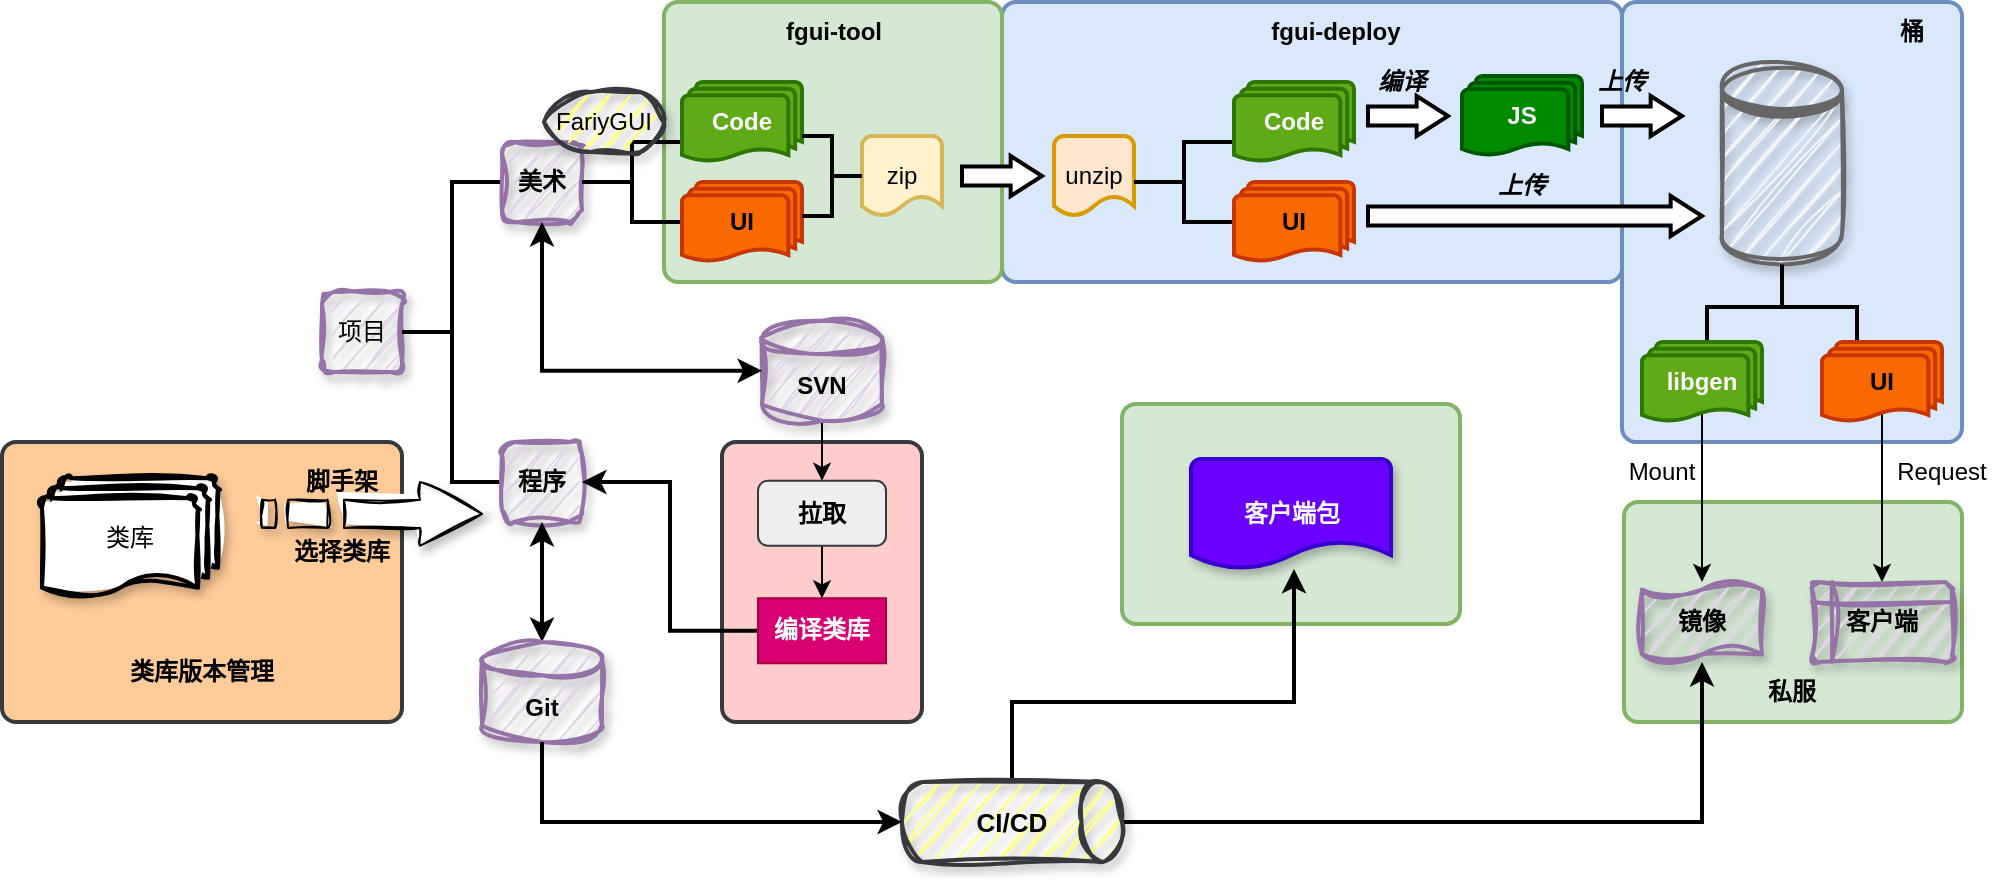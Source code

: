 <mxfile version="24.6.5" type="github">
  <diagram name="第 1 页" id="0kab6wrUSgYUvddVIIdW">
    <mxGraphModel dx="2261" dy="841" grid="1" gridSize="10" guides="1" tooltips="1" connect="1" arrows="1" fold="1" page="1" pageScale="1" pageWidth="827" pageHeight="1169" math="0" shadow="0">
      <root>
        <mxCell id="0" />
        <mxCell id="1" parent="0" />
        <mxCell id="4UdTQVk_SUVW9T-Mre9T-62" value="" style="rounded=1;whiteSpace=wrap;html=1;absoluteArcSize=1;arcSize=14;strokeWidth=2;labelBackgroundColor=none;fillColor=#ffcccc;strokeColor=#36393d;" vertex="1" parent="1">
          <mxGeometry x="240" y="300" width="100" height="140" as="geometry" />
        </mxCell>
        <mxCell id="4UdTQVk_SUVW9T-Mre9T-49" value="" style="rounded=1;whiteSpace=wrap;html=1;absoluteArcSize=1;arcSize=14;strokeWidth=2;strokeColor=#82b366;labelBackgroundColor=none;fillColor=#d5e8d4;" vertex="1" parent="1">
          <mxGeometry x="691" y="330" width="169" height="110" as="geometry" />
        </mxCell>
        <mxCell id="4UdTQVk_SUVW9T-Mre9T-48" value="" style="rounded=1;whiteSpace=wrap;html=1;absoluteArcSize=1;arcSize=14;strokeWidth=2;strokeColor=#6c8ebf;fillColor=#dae8fc;" vertex="1" parent="1">
          <mxGeometry x="690" y="80" width="170" height="220" as="geometry" />
        </mxCell>
        <mxCell id="4UdTQVk_SUVW9T-Mre9T-45" value="" style="rounded=1;whiteSpace=wrap;html=1;absoluteArcSize=1;arcSize=14;strokeWidth=2;strokeColor=#6c8ebf;fillColor=#dae8fc;" vertex="1" parent="1">
          <mxGeometry x="380" y="80" width="310" height="140" as="geometry" />
        </mxCell>
        <mxCell id="4UdTQVk_SUVW9T-Mre9T-44" value="" style="rounded=1;whiteSpace=wrap;html=1;absoluteArcSize=1;arcSize=14;strokeWidth=2;strokeColor=#82b366;labelBackgroundColor=none;fillColor=#d5e8d4;" vertex="1" parent="1">
          <mxGeometry x="211" y="80" width="169" height="140" as="geometry" />
        </mxCell>
        <mxCell id="4UdTQVk_SUVW9T-Mre9T-1" value="项目" style="rounded=1;whiteSpace=wrap;html=1;strokeWidth=2;sketch=1;curveFitting=1;jiggle=2;shadow=1;glass=0;fillColor=#e1d5e7;strokeColor=#9673a6;" vertex="1" parent="1">
          <mxGeometry x="40" y="225" width="40" height="40" as="geometry" />
        </mxCell>
        <mxCell id="4UdTQVk_SUVW9T-Mre9T-5" value="" style="strokeWidth=2;html=1;shape=mxgraph.flowchart.annotation_2;align=left;labelPosition=right;pointerEvents=1;" vertex="1" parent="1">
          <mxGeometry x="80" y="170" width="50" height="150" as="geometry" />
        </mxCell>
        <mxCell id="4UdTQVk_SUVW9T-Mre9T-6" value="美术" style="rounded=1;whiteSpace=wrap;html=1;strokeWidth=2;fontStyle=1;sketch=1;curveFitting=1;jiggle=2;shadow=1;fillColor=#e1d5e7;strokeColor=#9673a6;" vertex="1" parent="1">
          <mxGeometry x="130" y="150" width="40" height="40" as="geometry" />
        </mxCell>
        <mxCell id="4UdTQVk_SUVW9T-Mre9T-7" value="程序" style="rounded=1;whiteSpace=wrap;html=1;strokeWidth=2;fontStyle=1;glass=0;sketch=1;curveFitting=1;jiggle=2;shadow=1;fillColor=#e1d5e7;strokeColor=#9673a6;" vertex="1" parent="1">
          <mxGeometry x="130" y="300" width="40" height="40" as="geometry" />
        </mxCell>
        <mxCell id="4UdTQVk_SUVW9T-Mre9T-10" value="" style="strokeWidth=2;html=1;shape=mxgraph.flowchart.annotation_2;align=left;labelPosition=right;pointerEvents=1;" vertex="1" parent="1">
          <mxGeometry x="170" y="150" width="50" height="40" as="geometry" />
        </mxCell>
        <mxCell id="4UdTQVk_SUVW9T-Mre9T-12" value="Code" style="strokeWidth=2;html=1;shape=mxgraph.flowchart.multi-document;whiteSpace=wrap;fillColor=#60a917;fontColor=#ffffff;strokeColor=#2D7600;fontStyle=1" vertex="1" parent="1">
          <mxGeometry x="220" y="120" width="60" height="40" as="geometry" />
        </mxCell>
        <mxCell id="4UdTQVk_SUVW9T-Mre9T-13" value="UI" style="strokeWidth=2;html=1;shape=mxgraph.flowchart.multi-document;whiteSpace=wrap;fillColor=#fa6800;fontColor=#000000;strokeColor=#C73500;fontStyle=1" vertex="1" parent="1">
          <mxGeometry x="220" y="170" width="60" height="40" as="geometry" />
        </mxCell>
        <mxCell id="4UdTQVk_SUVW9T-Mre9T-14" value="zip" style="strokeWidth=2;html=1;shape=mxgraph.flowchart.document2;whiteSpace=wrap;size=0.25;fillColor=#fff2cc;strokeColor=#d6b656;" vertex="1" parent="1">
          <mxGeometry x="310" y="147" width="40" height="40" as="geometry" />
        </mxCell>
        <mxCell id="4UdTQVk_SUVW9T-Mre9T-15" value="" style="verticalLabelPosition=bottom;verticalAlign=top;html=1;strokeWidth=2;shape=mxgraph.arrows2.arrow;dy=0.53;dx=15.67;notch=0;" vertex="1" parent="1">
          <mxGeometry x="360" y="157" width="40" height="20" as="geometry" />
        </mxCell>
        <mxCell id="4UdTQVk_SUVW9T-Mre9T-17" value="" style="strokeWidth=2;html=1;shape=mxgraph.flowchart.annotation_2;align=left;labelPosition=right;pointerEvents=1;rotation=-180;" vertex="1" parent="1">
          <mxGeometry x="280" y="147" width="30" height="40" as="geometry" />
        </mxCell>
        <mxCell id="4UdTQVk_SUVW9T-Mre9T-19" value="unzip" style="strokeWidth=2;html=1;shape=mxgraph.flowchart.document2;whiteSpace=wrap;size=0.25;fillColor=#ffe6cc;strokeColor=#d79b00;" vertex="1" parent="1">
          <mxGeometry x="406" y="147" width="40" height="40" as="geometry" />
        </mxCell>
        <mxCell id="4UdTQVk_SUVW9T-Mre9T-20" value="" style="strokeWidth=2;html=1;shape=mxgraph.flowchart.annotation_2;align=left;labelPosition=right;pointerEvents=1;" vertex="1" parent="1">
          <mxGeometry x="446" y="150" width="50" height="40" as="geometry" />
        </mxCell>
        <mxCell id="4UdTQVk_SUVW9T-Mre9T-21" value="Code" style="strokeWidth=2;html=1;shape=mxgraph.flowchart.multi-document;whiteSpace=wrap;fillColor=#60a917;fontColor=#ffffff;strokeColor=#2D7600;fontStyle=1" vertex="1" parent="1">
          <mxGeometry x="496" y="120" width="60" height="40" as="geometry" />
        </mxCell>
        <mxCell id="4UdTQVk_SUVW9T-Mre9T-22" value="UI" style="strokeWidth=2;html=1;shape=mxgraph.flowchart.multi-document;whiteSpace=wrap;fillColor=#fa6800;fontColor=#000000;strokeColor=#C73500;fontStyle=1" vertex="1" parent="1">
          <mxGeometry x="496" y="170" width="60" height="40" as="geometry" />
        </mxCell>
        <mxCell id="4UdTQVk_SUVW9T-Mre9T-25" value="" style="verticalLabelPosition=bottom;verticalAlign=top;html=1;strokeWidth=2;shape=mxgraph.arrows2.arrow;dy=0.53;dx=15.67;notch=0;" vertex="1" parent="1">
          <mxGeometry x="563" y="127" width="40" height="20" as="geometry" />
        </mxCell>
        <mxCell id="4UdTQVk_SUVW9T-Mre9T-26" value="JS" style="strokeWidth=2;html=1;shape=mxgraph.flowchart.multi-document;whiteSpace=wrap;fillColor=#008a00;fontColor=#ffffff;strokeColor=#005700;fontStyle=1" vertex="1" parent="1">
          <mxGeometry x="610" y="117" width="60" height="40" as="geometry" />
        </mxCell>
        <mxCell id="4UdTQVk_SUVW9T-Mre9T-27" value="" style="shape=datastore;whiteSpace=wrap;html=1;strokeWidth=2;fillColor=#f5f5f5;fontColor=#333333;strokeColor=#666666;sketch=1;curveFitting=1;jiggle=2;shadow=1;" vertex="1" parent="1">
          <mxGeometry x="740" y="110" width="60" height="100" as="geometry" />
        </mxCell>
        <mxCell id="4UdTQVk_SUVW9T-Mre9T-30" value="" style="verticalLabelPosition=bottom;verticalAlign=top;html=1;strokeWidth=2;shape=mxgraph.arrows2.arrow;dy=0.53;dx=15.67;notch=0;" vertex="1" parent="1">
          <mxGeometry x="563" y="177" width="167" height="20" as="geometry" />
        </mxCell>
        <mxCell id="4UdTQVk_SUVW9T-Mre9T-31" value="" style="verticalLabelPosition=bottom;verticalAlign=top;html=1;strokeWidth=2;shape=mxgraph.arrows2.arrow;dy=0.53;dx=15.67;notch=0;" vertex="1" parent="1">
          <mxGeometry x="680" y="127" width="40" height="20" as="geometry" />
        </mxCell>
        <mxCell id="4UdTQVk_SUVW9T-Mre9T-32" value="镜像" style="shape=tape;whiteSpace=wrap;html=1;strokeWidth=2;size=0.19;fontStyle=1;sketch=1;curveFitting=1;jiggle=2;shadow=1;fillColor=#e1d5e7;strokeColor=#9673a6;" vertex="1" parent="1">
          <mxGeometry x="700" y="370" width="60" height="40" as="geometry" />
        </mxCell>
        <mxCell id="4UdTQVk_SUVW9T-Mre9T-33" value="" style="strokeWidth=2;html=1;shape=mxgraph.flowchart.annotation_2;align=left;labelPosition=right;pointerEvents=1;rotation=90;" vertex="1" parent="1">
          <mxGeometry x="748.75" y="195" width="42.5" height="75" as="geometry" />
        </mxCell>
        <mxCell id="4UdTQVk_SUVW9T-Mre9T-52" style="edgeStyle=orthogonalEdgeStyle;rounded=0;orthogonalLoop=1;jettySize=auto;html=1;exitX=0.5;exitY=0.88;exitDx=0;exitDy=0;exitPerimeter=0;entryX=0.5;entryY=0;entryDx=0;entryDy=0;" edge="1" parent="1" source="4UdTQVk_SUVW9T-Mre9T-35" target="4UdTQVk_SUVW9T-Mre9T-37">
          <mxGeometry relative="1" as="geometry" />
        </mxCell>
        <mxCell id="4UdTQVk_SUVW9T-Mre9T-35" value="UI" style="strokeWidth=2;html=1;shape=mxgraph.flowchart.multi-document;whiteSpace=wrap;fontStyle=1;fillColor=#fa6800;fontColor=#000000;strokeColor=#C73500;" vertex="1" parent="1">
          <mxGeometry x="790" y="250" width="60" height="40" as="geometry" />
        </mxCell>
        <mxCell id="4UdTQVk_SUVW9T-Mre9T-38" style="edgeStyle=orthogonalEdgeStyle;rounded=0;orthogonalLoop=1;jettySize=auto;html=1;exitX=0.5;exitY=0.88;exitDx=0;exitDy=0;exitPerimeter=0;" edge="1" parent="1" source="4UdTQVk_SUVW9T-Mre9T-36" target="4UdTQVk_SUVW9T-Mre9T-32">
          <mxGeometry relative="1" as="geometry" />
        </mxCell>
        <mxCell id="4UdTQVk_SUVW9T-Mre9T-36" value="libgen" style="strokeWidth=2;html=1;shape=mxgraph.flowchart.multi-document;whiteSpace=wrap;fontStyle=1;fillColor=#60a917;fontColor=#ffffff;strokeColor=#2D7600;" vertex="1" parent="1">
          <mxGeometry x="700" y="250" width="60" height="40" as="geometry" />
        </mxCell>
        <mxCell id="4UdTQVk_SUVW9T-Mre9T-37" value="&lt;div&gt;&lt;span style=&quot;background-color: initial;&quot;&gt;客户端&lt;/span&gt;&lt;br&gt;&lt;/div&gt;" style="shape=internalStorage;whiteSpace=wrap;html=1;dx=10;dy=10;rounded=1;arcSize=8;strokeWidth=2;fontStyle=1;sketch=1;curveFitting=1;jiggle=2;shadow=1;fillColor=#e1d5e7;strokeColor=#9673a6;" vertex="1" parent="1">
          <mxGeometry x="785" y="370" width="70" height="40" as="geometry" />
        </mxCell>
        <mxCell id="4UdTQVk_SUVW9T-Mre9T-40" value="Mount" style="text;strokeColor=none;align=center;fillColor=none;html=1;verticalAlign=middle;whiteSpace=wrap;rounded=0;" vertex="1" parent="1">
          <mxGeometry x="680" y="300" width="60" height="30" as="geometry" />
        </mxCell>
        <mxCell id="4UdTQVk_SUVW9T-Mre9T-41" value="Request" style="text;strokeColor=none;align=center;fillColor=none;html=1;verticalAlign=middle;whiteSpace=wrap;rounded=0;" vertex="1" parent="1">
          <mxGeometry x="820" y="300" width="60" height="30" as="geometry" />
        </mxCell>
        <mxCell id="4UdTQVk_SUVW9T-Mre9T-67" style="edgeStyle=orthogonalEdgeStyle;rounded=0;orthogonalLoop=1;jettySize=auto;html=1;exitX=0.5;exitY=1;exitDx=0;exitDy=0;exitPerimeter=0;" edge="1" parent="1" source="4UdTQVk_SUVW9T-Mre9T-42" target="4UdTQVk_SUVW9T-Mre9T-64">
          <mxGeometry relative="1" as="geometry" />
        </mxCell>
        <mxCell id="4UdTQVk_SUVW9T-Mre9T-42" value="&lt;div&gt;&lt;br&gt;&lt;/div&gt;SVN" style="strokeWidth=2;html=1;shape=mxgraph.flowchart.database;whiteSpace=wrap;fontStyle=1;sketch=1;curveFitting=1;jiggle=2;shadow=1;fillColor=#e1d5e7;strokeColor=#9673a6;" vertex="1" parent="1">
          <mxGeometry x="260" y="239.38" width="60" height="50" as="geometry" />
        </mxCell>
        <mxCell id="4UdTQVk_SUVW9T-Mre9T-46" value="fgui-tool" style="text;strokeColor=none;align=center;fillColor=none;html=1;verticalAlign=middle;whiteSpace=wrap;rounded=0;fontStyle=1" vertex="1" parent="1">
          <mxGeometry x="265.5" y="80" width="60" height="30" as="geometry" />
        </mxCell>
        <mxCell id="4UdTQVk_SUVW9T-Mre9T-47" value="fgui-deploy" style="text;strokeColor=none;align=center;fillColor=none;html=1;verticalAlign=middle;whiteSpace=wrap;rounded=0;fontStyle=1" vertex="1" parent="1">
          <mxGeometry x="497" y="80" width="100" height="30" as="geometry" />
        </mxCell>
        <mxCell id="4UdTQVk_SUVW9T-Mre9T-54" value="&lt;b&gt;私服&lt;/b&gt;" style="text;strokeColor=none;align=center;fillColor=none;html=1;verticalAlign=middle;whiteSpace=wrap;rounded=0;" vertex="1" parent="1">
          <mxGeometry x="745" y="410" width="60" height="30" as="geometry" />
        </mxCell>
        <mxCell id="4UdTQVk_SUVW9T-Mre9T-55" value="&lt;b&gt;桶&lt;/b&gt;" style="text;strokeColor=none;align=center;fillColor=none;html=1;verticalAlign=middle;whiteSpace=wrap;rounded=0;" vertex="1" parent="1">
          <mxGeometry x="805" y="80" width="60" height="30" as="geometry" />
        </mxCell>
        <mxCell id="4UdTQVk_SUVW9T-Mre9T-56" value="编译" style="text;strokeColor=none;align=center;fillColor=none;html=1;verticalAlign=middle;whiteSpace=wrap;rounded=0;fontStyle=3" vertex="1" parent="1">
          <mxGeometry x="550" y="105" width="60" height="30" as="geometry" />
        </mxCell>
        <mxCell id="4UdTQVk_SUVW9T-Mre9T-57" value="上传" style="text;strokeColor=none;align=center;fillColor=none;html=1;verticalAlign=middle;whiteSpace=wrap;rounded=0;fontStyle=3" vertex="1" parent="1">
          <mxGeometry x="610" y="157" width="60" height="30" as="geometry" />
        </mxCell>
        <mxCell id="4UdTQVk_SUVW9T-Mre9T-58" value="上传" style="text;strokeColor=none;align=center;fillColor=none;html=1;verticalAlign=middle;whiteSpace=wrap;rounded=0;fontStyle=3" vertex="1" parent="1">
          <mxGeometry x="660" y="105" width="60" height="30" as="geometry" />
        </mxCell>
        <mxCell id="4UdTQVk_SUVW9T-Mre9T-61" style="edgeStyle=orthogonalEdgeStyle;rounded=0;orthogonalLoop=1;jettySize=auto;html=1;exitX=0.5;exitY=0;exitDx=0;exitDy=0;exitPerimeter=0;entryX=0.5;entryY=1;entryDx=0;entryDy=0;strokeWidth=2;startArrow=classic;startFill=1;" edge="1" parent="1" source="4UdTQVk_SUVW9T-Mre9T-59" target="4UdTQVk_SUVW9T-Mre9T-7">
          <mxGeometry relative="1" as="geometry" />
        </mxCell>
        <mxCell id="4UdTQVk_SUVW9T-Mre9T-59" value="&lt;div&gt;&lt;br&gt;&lt;/div&gt;Git&lt;div&gt;&lt;/div&gt;" style="strokeWidth=2;html=1;shape=mxgraph.flowchart.database;whiteSpace=wrap;fontStyle=1;horizontal=1;sketch=1;curveFitting=1;jiggle=2;shadow=1;fillColor=#e1d5e7;strokeColor=#9673a6;" vertex="1" parent="1">
          <mxGeometry x="120" y="400" width="60" height="50" as="geometry" />
        </mxCell>
        <mxCell id="4UdTQVk_SUVW9T-Mre9T-60" style="edgeStyle=orthogonalEdgeStyle;rounded=0;orthogonalLoop=1;jettySize=auto;html=1;exitX=0.5;exitY=1;exitDx=0;exitDy=0;entryX=0;entryY=0.5;entryDx=0;entryDy=0;entryPerimeter=0;strokeWidth=2;startArrow=classic;startFill=1;" edge="1" parent="1" source="4UdTQVk_SUVW9T-Mre9T-6" target="4UdTQVk_SUVW9T-Mre9T-42">
          <mxGeometry relative="1" as="geometry" />
        </mxCell>
        <mxCell id="4UdTQVk_SUVW9T-Mre9T-68" style="edgeStyle=orthogonalEdgeStyle;rounded=0;orthogonalLoop=1;jettySize=auto;html=1;exitX=0.5;exitY=1;exitDx=0;exitDy=0;" edge="1" parent="1" source="4UdTQVk_SUVW9T-Mre9T-64" target="4UdTQVk_SUVW9T-Mre9T-65">
          <mxGeometry relative="1" as="geometry" />
        </mxCell>
        <mxCell id="4UdTQVk_SUVW9T-Mre9T-64" value="拉取" style="rounded=1;whiteSpace=wrap;html=1;fontStyle=1;fillColor=#eeeeee;strokeColor=#36393d;" vertex="1" parent="1">
          <mxGeometry x="258" y="319.38" width="64" height="32.5" as="geometry" />
        </mxCell>
        <mxCell id="4UdTQVk_SUVW9T-Mre9T-70" style="edgeStyle=orthogonalEdgeStyle;rounded=0;orthogonalLoop=1;jettySize=auto;html=1;exitX=0;exitY=0.5;exitDx=0;exitDy=0;entryX=1;entryY=0.5;entryDx=0;entryDy=0;strokeWidth=2;" edge="1" parent="1" source="4UdTQVk_SUVW9T-Mre9T-65" target="4UdTQVk_SUVW9T-Mre9T-7">
          <mxGeometry relative="1" as="geometry" />
        </mxCell>
        <mxCell id="4UdTQVk_SUVW9T-Mre9T-65" value="编译类库" style="rounded=0;whiteSpace=wrap;html=1;fontStyle=1;fillColor=#d80073;fontColor=#ffffff;strokeColor=#A50040;" vertex="1" parent="1">
          <mxGeometry x="258" y="378.13" width="64" height="32.5" as="geometry" />
        </mxCell>
        <mxCell id="4UdTQVk_SUVW9T-Mre9T-69" value="" style="rounded=1;whiteSpace=wrap;html=1;absoluteArcSize=1;arcSize=14;strokeWidth=2;labelBackgroundColor=none;fillColor=#ffcc99;strokeColor=#36393d;" vertex="1" parent="1">
          <mxGeometry x="-120" y="300" width="200" height="140" as="geometry" />
        </mxCell>
        <mxCell id="4UdTQVk_SUVW9T-Mre9T-71" value="" style="rounded=1;whiteSpace=wrap;html=1;absoluteArcSize=1;arcSize=14;strokeWidth=2;strokeColor=#82b366;labelBackgroundColor=none;fillColor=#d5e8d4;" vertex="1" parent="1">
          <mxGeometry x="440" y="280.94" width="169" height="110" as="geometry" />
        </mxCell>
        <mxCell id="4UdTQVk_SUVW9T-Mre9T-77" style="edgeStyle=orthogonalEdgeStyle;rounded=0;orthogonalLoop=1;jettySize=auto;html=1;exitX=0.5;exitY=0;exitDx=0;exitDy=0;exitPerimeter=0;strokeWidth=2;" edge="1" parent="1" source="4UdTQVk_SUVW9T-Mre9T-75" target="4UdTQVk_SUVW9T-Mre9T-87">
          <mxGeometry relative="1" as="geometry">
            <mxPoint x="525" y="364.07" as="targetPoint" />
            <Array as="points">
              <mxPoint x="385" y="430" />
              <mxPoint x="526" y="430" />
            </Array>
          </mxGeometry>
        </mxCell>
        <mxCell id="4UdTQVk_SUVW9T-Mre9T-86" style="edgeStyle=orthogonalEdgeStyle;rounded=0;orthogonalLoop=1;jettySize=auto;html=1;exitX=1;exitY=0.5;exitDx=0;exitDy=0;exitPerimeter=0;strokeWidth=2;" edge="1" parent="1" source="4UdTQVk_SUVW9T-Mre9T-75" target="4UdTQVk_SUVW9T-Mre9T-32">
          <mxGeometry relative="1" as="geometry" />
        </mxCell>
        <mxCell id="4UdTQVk_SUVW9T-Mre9T-75" value="CI/CD" style="strokeWidth=2;html=1;shape=mxgraph.flowchart.direct_data;whiteSpace=wrap;fontStyle=1;fontSize=13;fillColor=#ffff88;strokeColor=#36393d;sketch=1;curveFitting=1;jiggle=2;shadow=1;" vertex="1" parent="1">
          <mxGeometry x="330" y="470" width="110" height="40" as="geometry" />
        </mxCell>
        <mxCell id="4UdTQVk_SUVW9T-Mre9T-76" style="edgeStyle=orthogonalEdgeStyle;rounded=0;orthogonalLoop=1;jettySize=auto;html=1;exitX=0.5;exitY=1;exitDx=0;exitDy=0;exitPerimeter=0;entryX=0;entryY=0.5;entryDx=0;entryDy=0;entryPerimeter=0;strokeWidth=2;" edge="1" parent="1" source="4UdTQVk_SUVW9T-Mre9T-59" target="4UdTQVk_SUVW9T-Mre9T-75">
          <mxGeometry relative="1" as="geometry" />
        </mxCell>
        <mxCell id="4UdTQVk_SUVW9T-Mre9T-78" value="类库" style="strokeWidth=2;html=1;shape=mxgraph.flowchart.multi-document;whiteSpace=wrap;sketch=1;curveFitting=1;jiggle=2;shadow=1;" vertex="1" parent="1">
          <mxGeometry x="-100" y="318.13" width="88" height="60" as="geometry" />
        </mxCell>
        <mxCell id="4UdTQVk_SUVW9T-Mre9T-79" value="类库版本管理" style="text;strokeColor=none;align=center;fillColor=none;html=1;verticalAlign=middle;whiteSpace=wrap;rounded=0;fontStyle=1" vertex="1" parent="1">
          <mxGeometry x="-65" y="400" width="90" height="30" as="geometry" />
        </mxCell>
        <mxCell id="4UdTQVk_SUVW9T-Mre9T-80" value="" style="html=1;shadow=1;dashed=0;align=center;verticalAlign=middle;shape=mxgraph.arrows2.stripedArrow;dy=0.56;dx=31;notch=41;sketch=1;curveFitting=1;jiggle=2;" vertex="1" parent="1">
          <mxGeometry x="10" y="320" width="110" height="31.88" as="geometry" />
        </mxCell>
        <mxCell id="4UdTQVk_SUVW9T-Mre9T-81" value="脚手架" style="text;strokeColor=none;align=center;fillColor=none;html=1;verticalAlign=middle;whiteSpace=wrap;rounded=0;fontStyle=1" vertex="1" parent="1">
          <mxGeometry x="20" y="305" width="60" height="30" as="geometry" />
        </mxCell>
        <mxCell id="4UdTQVk_SUVW9T-Mre9T-83" value="选择类库" style="text;strokeColor=none;align=center;fillColor=none;html=1;verticalAlign=middle;whiteSpace=wrap;rounded=0;fontStyle=1;" vertex="1" parent="1">
          <mxGeometry x="20" y="340" width="60" height="30" as="geometry" />
        </mxCell>
        <mxCell id="4UdTQVk_SUVW9T-Mre9T-85" value="FariyGUI" style="strokeWidth=2;html=1;shape=mxgraph.flowchart.display;whiteSpace=wrap;sketch=1;curveFitting=1;jiggle=2;shadow=1;fillColor=#ffff88;strokeColor=#36393d;" vertex="1" parent="1">
          <mxGeometry x="151" y="125" width="60" height="30" as="geometry" />
        </mxCell>
        <mxCell id="4UdTQVk_SUVW9T-Mre9T-87" value="&lt;b&gt;客户端包&lt;/b&gt;" style="strokeWidth=2;html=1;shape=mxgraph.flowchart.document2;whiteSpace=wrap;size=0.25;fillColor=#6a00ff;fontColor=#ffffff;strokeColor=#3700CC;shadow=1;" vertex="1" parent="1">
          <mxGeometry x="474.5" y="308.44" width="100" height="55" as="geometry" />
        </mxCell>
      </root>
    </mxGraphModel>
  </diagram>
</mxfile>
